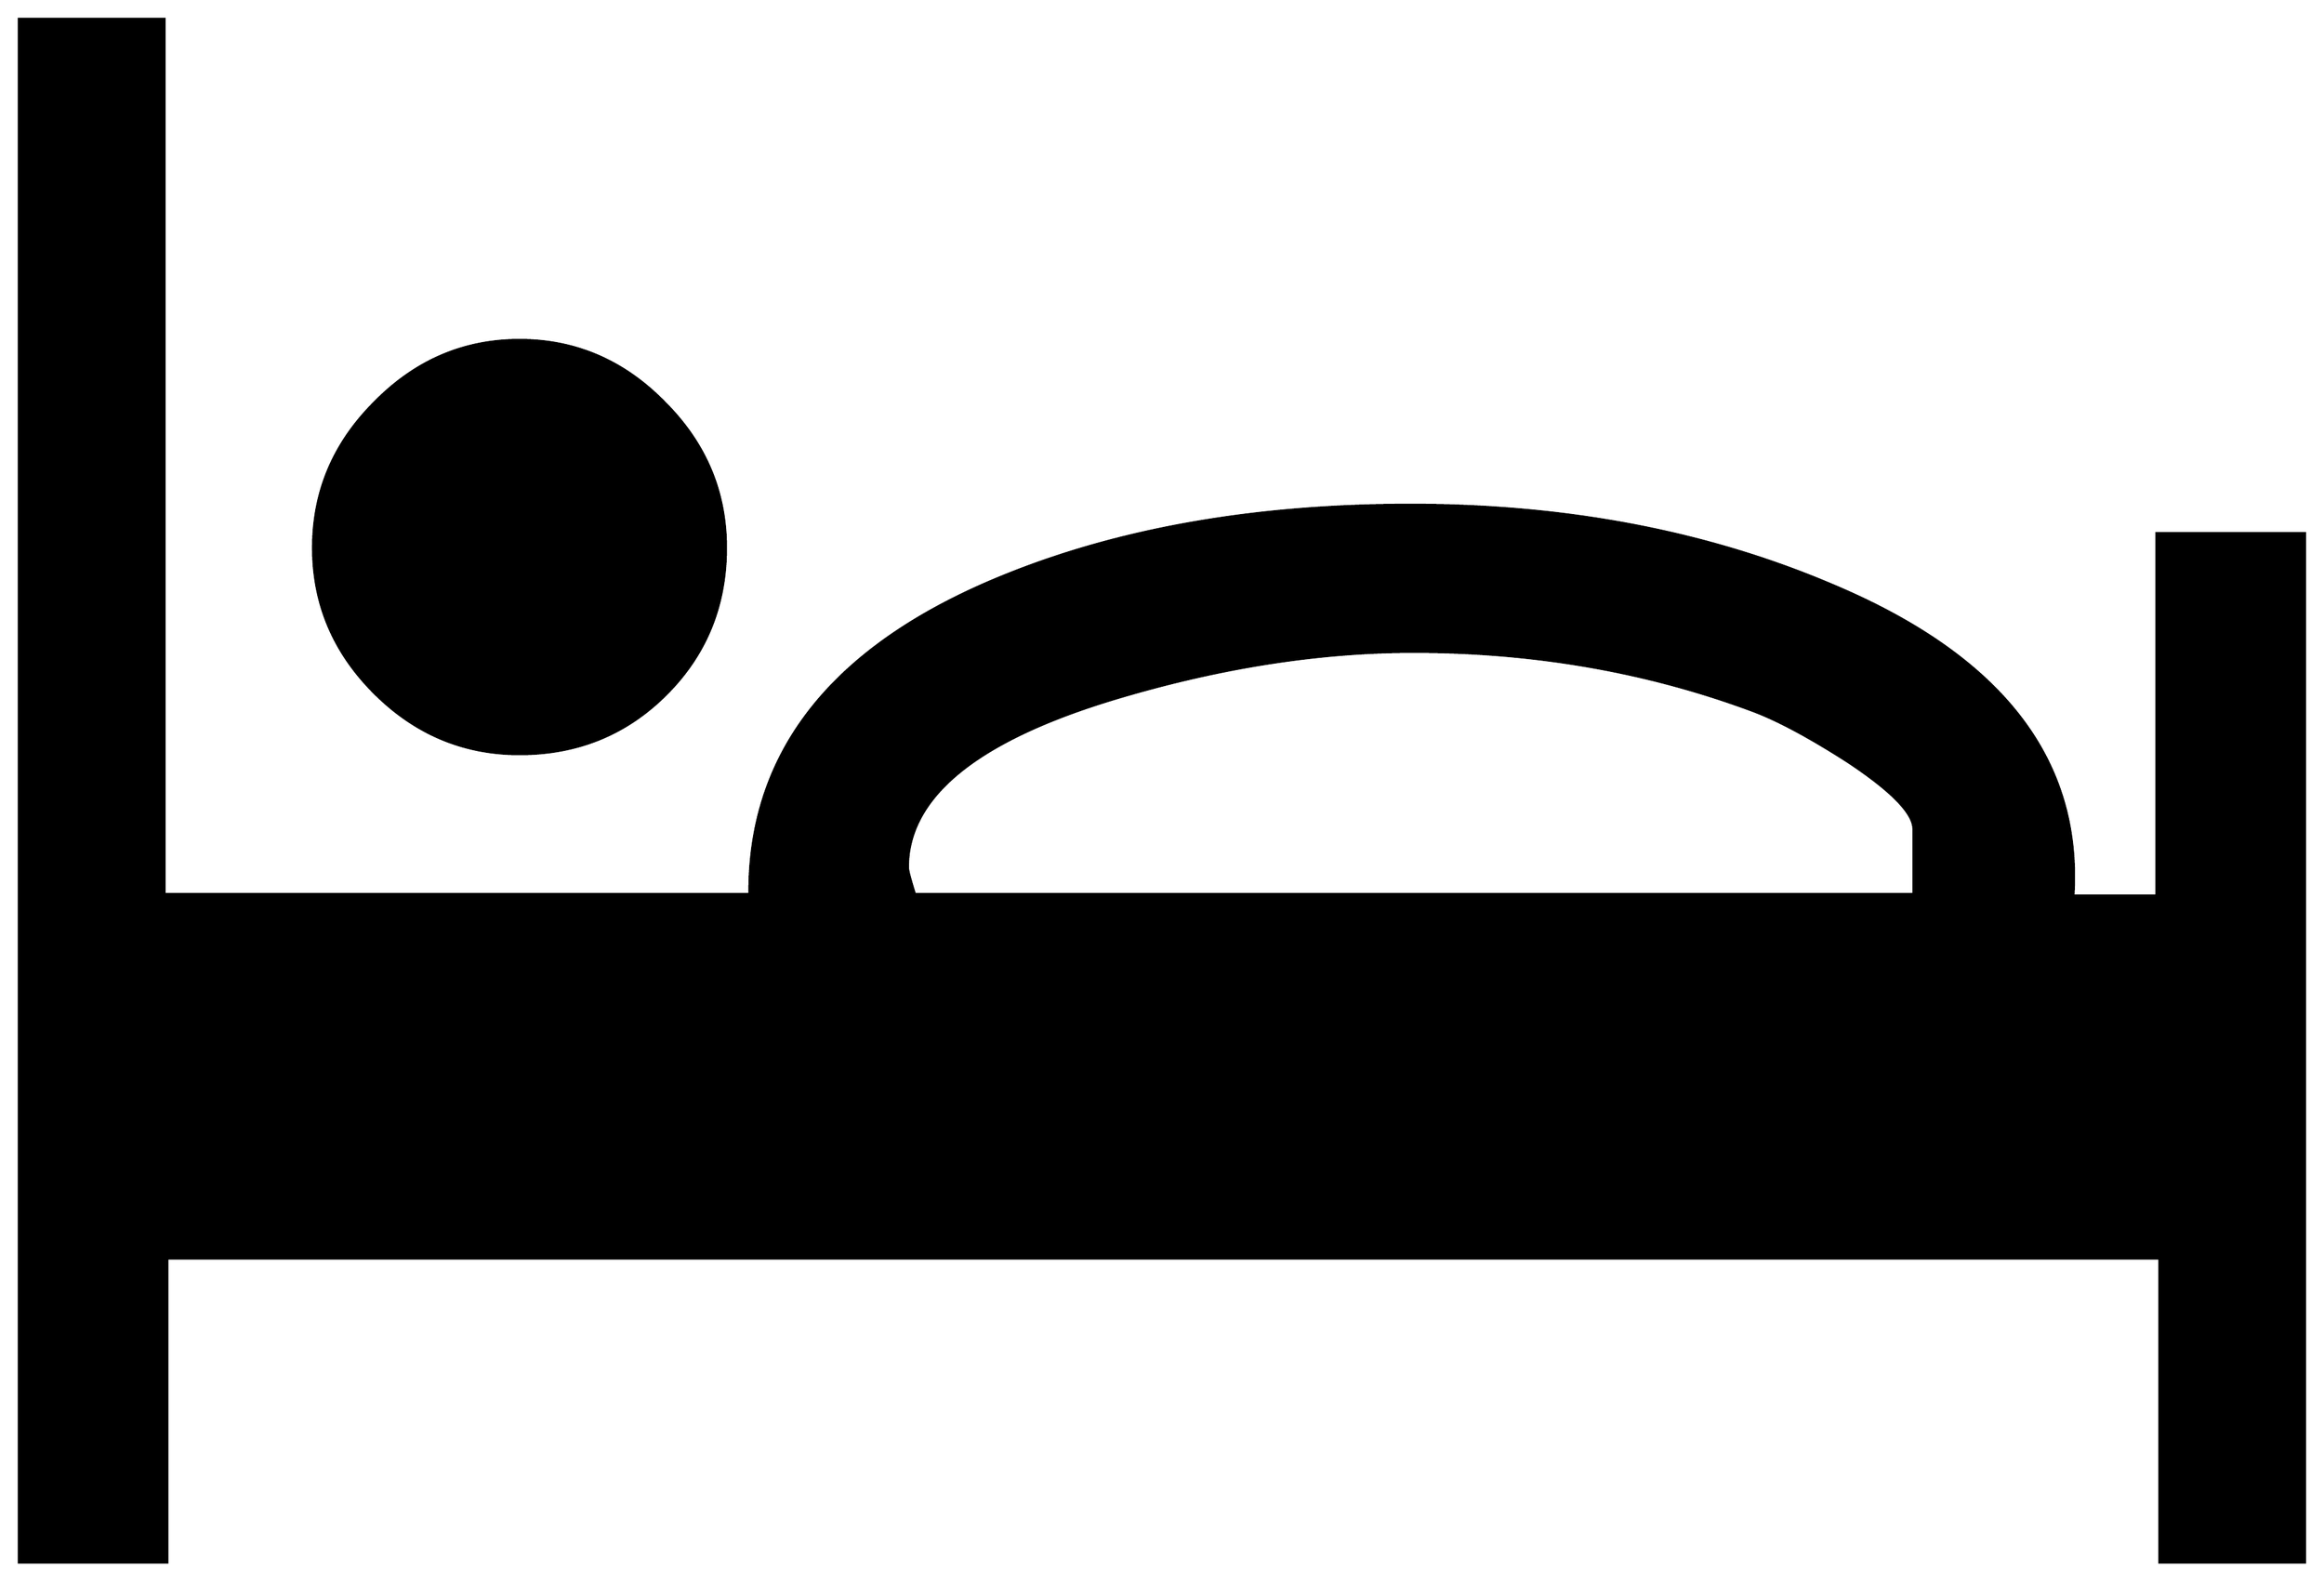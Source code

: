 


\begin{tikzpicture}[y=0.80pt, x=0.80pt, yscale=-1.0, xscale=1.0, inner sep=0pt, outer sep=0pt]
\begin{scope}[shift={(100.0,1667.0)},nonzero rule]
  \path[draw=.,fill=.,line width=1.600pt] (1758.0,0.0) --
    (1656.0,0.0) -- (1656.0,-214.0) -- (254.0,-214.0) --
    (254.0,0.0) -- (150.0,0.0) -- (150.0,-1086.0) --
    (252.0,-1086.0) -- (252.0,-470.0) -- (664.0,-470.0) ..
    controls (663.333,-568.0) and (719.667,-641.333) .. (833.0,-690.0)
    .. controls (917.0,-726.0) and (1015.667,-744.0) ..
    (1129.0,-744.0) .. controls (1239.0,-744.0) and
    (1338.333,-725.0) .. (1427.0,-687.0) .. controls
    (1545.0,-637.0) and (1601.0,-564.333) .. (1595.0,-469.0) --
    (1654.0,-469.0) -- (1654.0,-724.0) -- (1758.0,-724.0) --
    (1758.0,0.0) -- cycle(647.0,-714.0) .. controls
    (647.0,-673.333) and (633.0,-639.0) .. (605.0,-611.0) ..
    controls (577.0,-583.0) and (542.667,-569.0) .. (502.0,-569.0)
    .. controls (462.667,-569.0) and (428.667,-583.333) ..
    (400.0,-612.0) .. controls (371.333,-640.667) and (357.0,-674.667)
    .. (357.0,-714.0) .. controls (357.0,-753.333) and
    (371.333,-787.333) .. (400.0,-816.0) .. controls (428.667,-845.333)
    and (462.667,-860.0) .. (502.0,-860.0) .. controls
    (541.333,-860.0) and (575.333,-845.333) .. (604.0,-816.0) ..
    controls (632.667,-787.333) and (647.0,-753.333) .. (647.0,-714.0)
    -- cycle(1483.0,-470.0) -- (1483.0,-516.0) .. controls
    (1483.0,-527.333) and (1467.333,-543.333) .. (1436.0,-564.0) ..
    controls (1410.0,-580.667) and (1388.333,-592.333) ..
    (1371.0,-599.0) .. controls (1296.333,-627.0) and
    (1216.333,-641.0) .. (1131.0,-641.0) .. controls
    (1064.333,-641.0) and (994.333,-630.0) .. (921.0,-608.0) ..
    controls (823.667,-578.667) and (775.0,-539.0) .. (775.0,-489.0)
    .. controls (775.0,-487.0) and (776.667,-480.667) ..
    (780.0,-470.0) -- (1483.0,-470.0) -- cycle;
\end{scope}

\end{tikzpicture}

